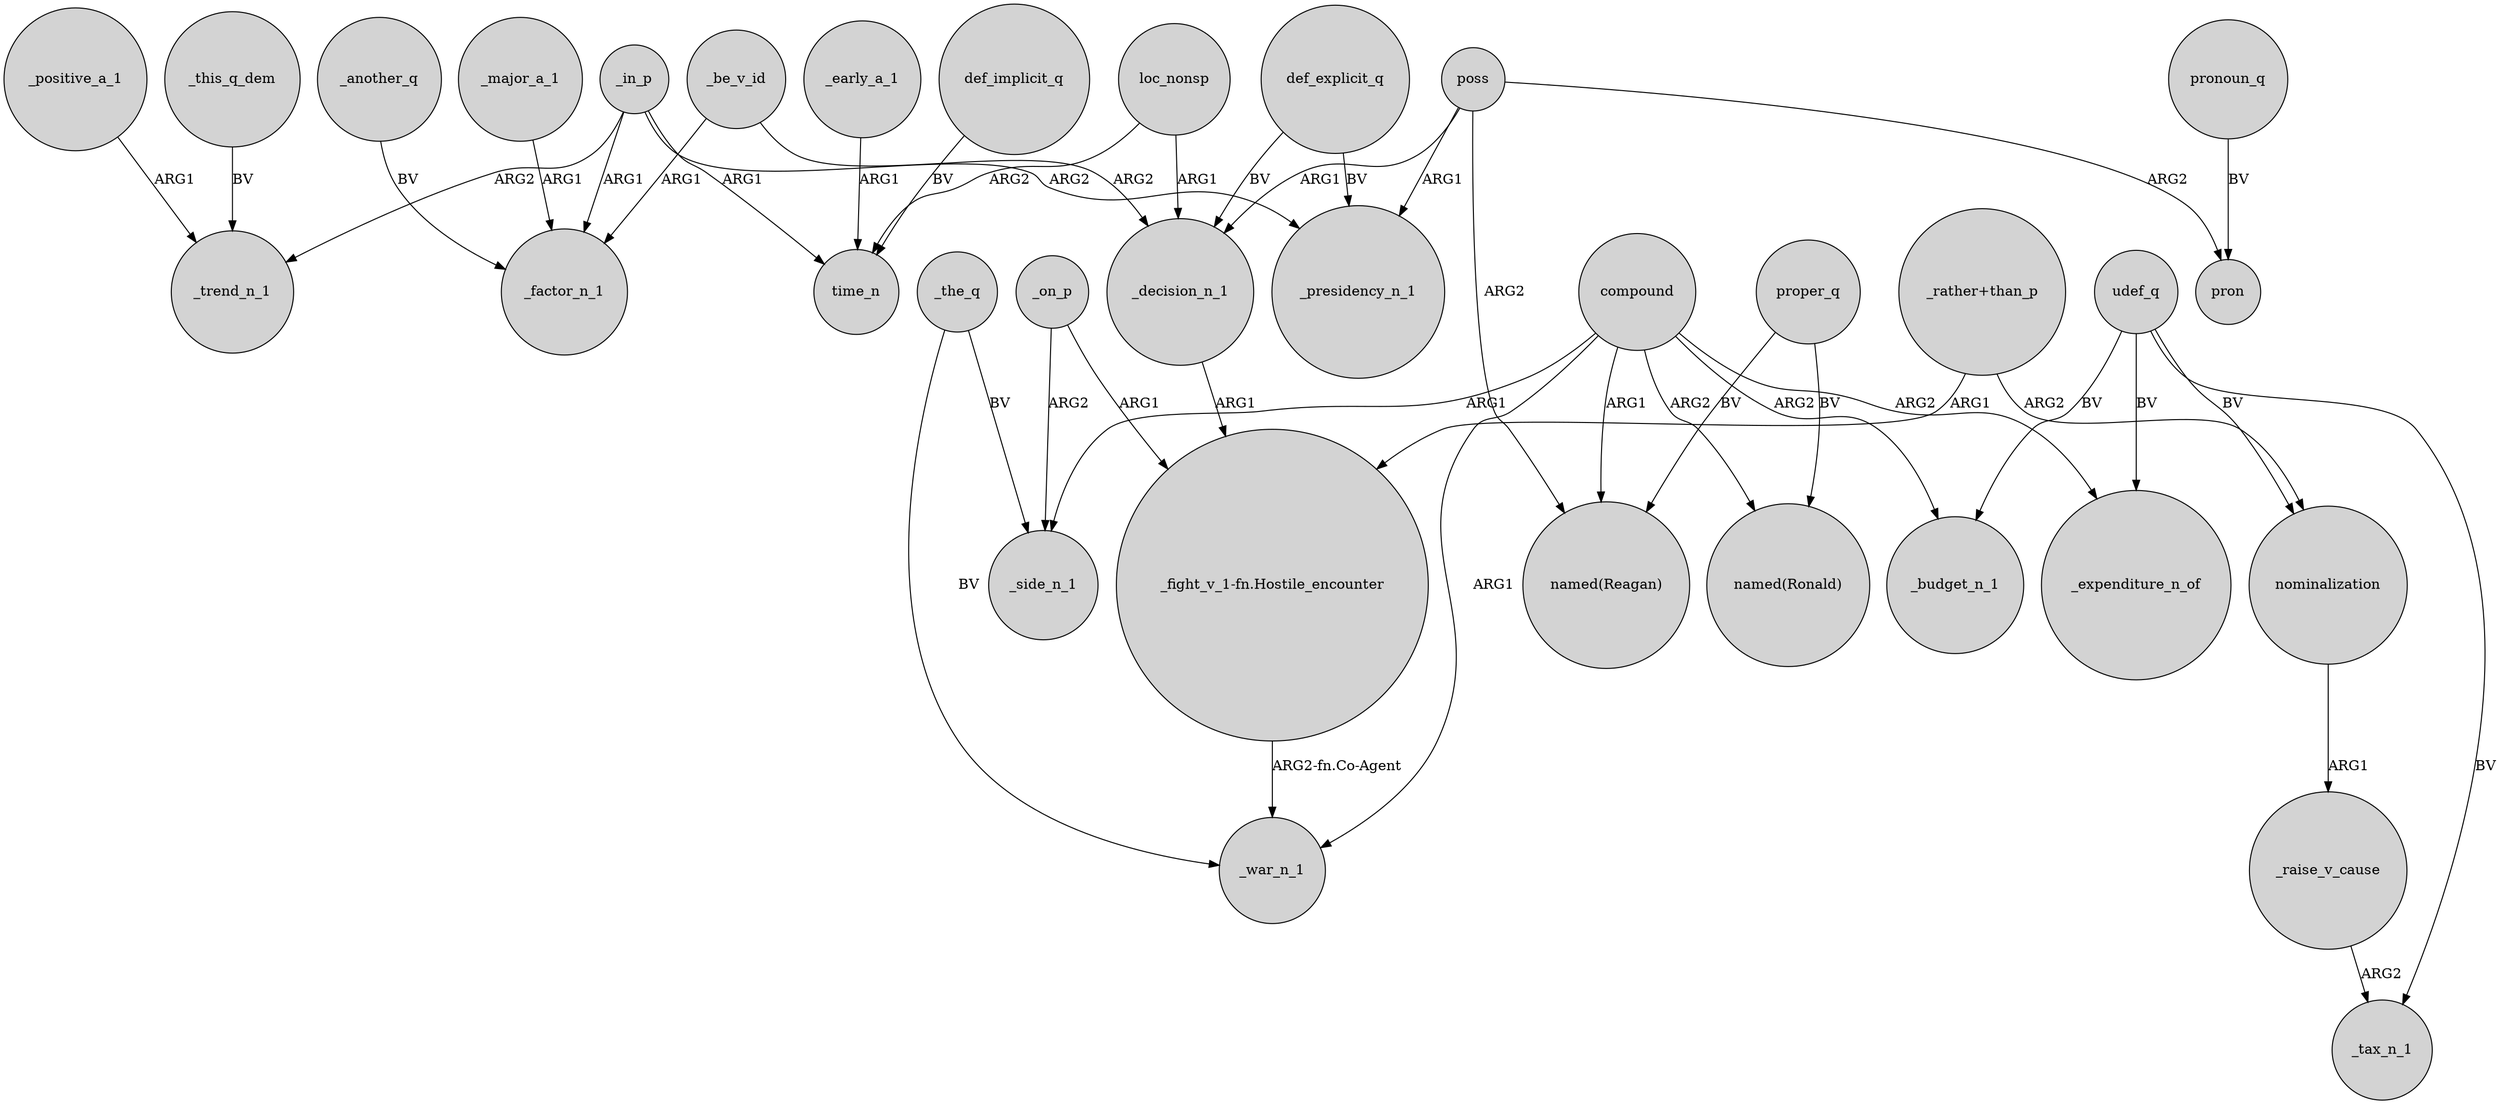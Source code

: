 digraph {
	node [shape=circle style=filled]
	_major_a_1 -> _factor_n_1 [label=ARG1]
	_in_p -> _factor_n_1 [label=ARG1]
	_raise_v_cause -> _tax_n_1 [label=ARG2]
	compound -> "named(Reagan)" [label=ARG1]
	_this_q_dem -> _trend_n_1 [label=BV]
	_be_v_id -> _decision_n_1 [label=ARG2]
	poss -> pron [label=ARG2]
	"_fight_v_1-fn.Hostile_encounter" -> _war_n_1 [label="ARG2-fn.Co-Agent"]
	_the_q -> _side_n_1 [label=BV]
	proper_q -> "named(Ronald)" [label=BV]
	_the_q -> _war_n_1 [label=BV]
	_in_p -> time_n [label=ARG1]
	compound -> _war_n_1 [label=ARG1]
	compound -> _budget_n_1 [label=ARG2]
	"_rather+than_p" -> nominalization [label=ARG2]
	loc_nonsp -> time_n [label=ARG2]
	compound -> "named(Ronald)" [label=ARG2]
	_positive_a_1 -> _trend_n_1 [label=ARG1]
	pronoun_q -> pron [label=BV]
	_on_p -> "_fight_v_1-fn.Hostile_encounter" [label=ARG1]
	poss -> _presidency_n_1 [label=ARG1]
	"_rather+than_p" -> "_fight_v_1-fn.Hostile_encounter" [label=ARG1]
	nominalization -> _raise_v_cause [label=ARG1]
	_in_p -> _trend_n_1 [label=ARG2]
	udef_q -> _tax_n_1 [label=BV]
	def_explicit_q -> _presidency_n_1 [label=BV]
	poss -> _decision_n_1 [label=ARG1]
	def_explicit_q -> _decision_n_1 [label=BV]
	loc_nonsp -> _decision_n_1 [label=ARG1]
	_in_p -> _presidency_n_1 [label=ARG2]
	_on_p -> _side_n_1 [label=ARG2]
	_another_q -> _factor_n_1 [label=BV]
	_decision_n_1 -> "_fight_v_1-fn.Hostile_encounter" [label=ARG1]
	udef_q -> _budget_n_1 [label=BV]
	udef_q -> nominalization [label=BV]
	proper_q -> "named(Reagan)" [label=BV]
	_be_v_id -> _factor_n_1 [label=ARG1]
	_early_a_1 -> time_n [label=ARG1]
	poss -> "named(Reagan)" [label=ARG2]
	udef_q -> _expenditure_n_of [label=BV]
	compound -> _expenditure_n_of [label=ARG2]
	compound -> _side_n_1 [label=ARG1]
	def_implicit_q -> time_n [label=BV]
}
